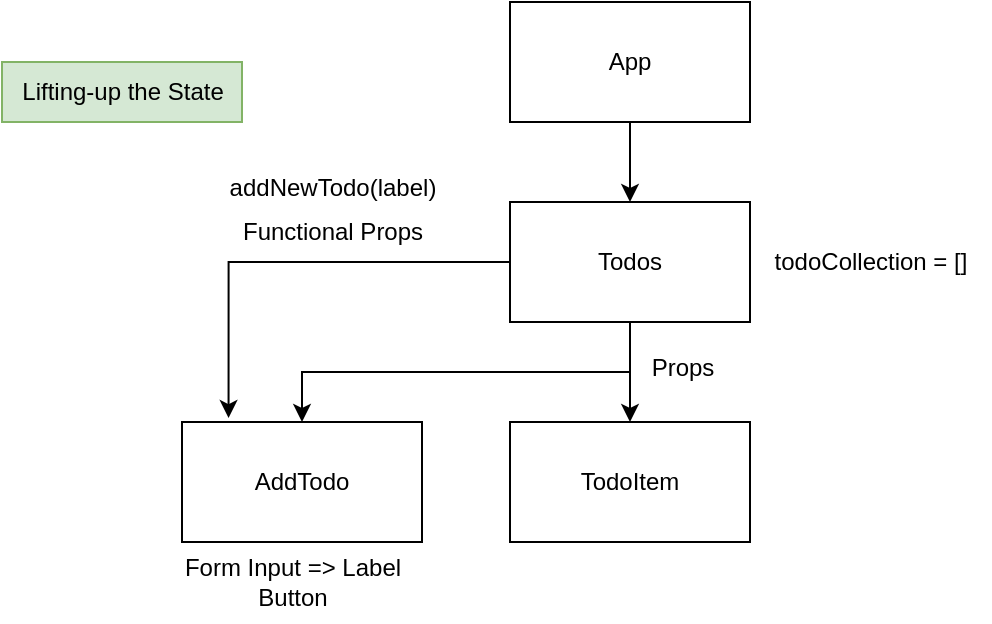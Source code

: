 <mxfile version="24.5.4" type="device" pages="4">
  <diagram name="Page-1" id="Hevl-AMzsBjUc1YduDZN">
    <mxGraphModel dx="668" dy="402" grid="1" gridSize="10" guides="1" tooltips="1" connect="1" arrows="1" fold="1" page="1" pageScale="1" pageWidth="827" pageHeight="1169" math="0" shadow="0">
      <root>
        <mxCell id="0" />
        <mxCell id="1" parent="0" />
        <mxCell id="ePhVuoGyEKzJjKFXRUKT-3" value="" style="edgeStyle=orthogonalEdgeStyle;rounded=0;orthogonalLoop=1;jettySize=auto;html=1;" edge="1" parent="1" source="ePhVuoGyEKzJjKFXRUKT-1" target="ePhVuoGyEKzJjKFXRUKT-2">
          <mxGeometry relative="1" as="geometry" />
        </mxCell>
        <mxCell id="ePhVuoGyEKzJjKFXRUKT-1" value="App" style="rounded=0;whiteSpace=wrap;html=1;" vertex="1" parent="1">
          <mxGeometry x="354" y="120" width="120" height="60" as="geometry" />
        </mxCell>
        <mxCell id="ePhVuoGyEKzJjKFXRUKT-5" value="" style="edgeStyle=orthogonalEdgeStyle;rounded=0;orthogonalLoop=1;jettySize=auto;html=1;" edge="1" parent="1" source="ePhVuoGyEKzJjKFXRUKT-2" target="ePhVuoGyEKzJjKFXRUKT-4">
          <mxGeometry relative="1" as="geometry" />
        </mxCell>
        <mxCell id="ePhVuoGyEKzJjKFXRUKT-9" style="edgeStyle=orthogonalEdgeStyle;rounded=0;orthogonalLoop=1;jettySize=auto;html=1;exitX=0.5;exitY=1;exitDx=0;exitDy=0;" edge="1" parent="1" source="ePhVuoGyEKzJjKFXRUKT-2" target="ePhVuoGyEKzJjKFXRUKT-8">
          <mxGeometry relative="1" as="geometry" />
        </mxCell>
        <mxCell id="ePhVuoGyEKzJjKFXRUKT-2" value="Todos" style="whiteSpace=wrap;html=1;rounded=0;" vertex="1" parent="1">
          <mxGeometry x="354" y="220" width="120" height="60" as="geometry" />
        </mxCell>
        <mxCell id="ePhVuoGyEKzJjKFXRUKT-4" value="TodoItem" style="whiteSpace=wrap;html=1;rounded=0;" vertex="1" parent="1">
          <mxGeometry x="354" y="330" width="120" height="60" as="geometry" />
        </mxCell>
        <mxCell id="ePhVuoGyEKzJjKFXRUKT-6" value="todoCollection = []" style="text;html=1;align=center;verticalAlign=middle;resizable=0;points=[];autosize=1;strokeColor=none;fillColor=none;" vertex="1" parent="1">
          <mxGeometry x="474" y="235" width="120" height="30" as="geometry" />
        </mxCell>
        <mxCell id="ePhVuoGyEKzJjKFXRUKT-7" value="Props" style="text;html=1;align=center;verticalAlign=middle;resizable=0;points=[];autosize=1;strokeColor=none;fillColor=none;" vertex="1" parent="1">
          <mxGeometry x="415" y="288" width="50" height="30" as="geometry" />
        </mxCell>
        <mxCell id="ePhVuoGyEKzJjKFXRUKT-8" value="AddTodo" style="rounded=0;whiteSpace=wrap;html=1;" vertex="1" parent="1">
          <mxGeometry x="190" y="330" width="120" height="60" as="geometry" />
        </mxCell>
        <mxCell id="ePhVuoGyEKzJjKFXRUKT-11" value="Form Input =&amp;gt; Label&lt;div&gt;Button&lt;/div&gt;" style="text;html=1;align=center;verticalAlign=middle;resizable=0;points=[];autosize=1;strokeColor=none;fillColor=none;" vertex="1" parent="1">
          <mxGeometry x="180" y="390" width="130" height="40" as="geometry" />
        </mxCell>
        <mxCell id="IcfJ62NrXJ0ByjA_jDQI-1" value="Lifting-up the State" style="text;html=1;align=center;verticalAlign=middle;resizable=0;points=[];autosize=1;strokeColor=#82b366;fillColor=#d5e8d4;" vertex="1" parent="1">
          <mxGeometry x="100" y="150" width="120" height="30" as="geometry" />
        </mxCell>
        <mxCell id="IcfJ62NrXJ0ByjA_jDQI-2" style="edgeStyle=orthogonalEdgeStyle;rounded=0;orthogonalLoop=1;jettySize=auto;html=1;exitX=0;exitY=0.5;exitDx=0;exitDy=0;entryX=0.194;entryY=-0.033;entryDx=0;entryDy=0;entryPerimeter=0;" edge="1" parent="1" source="ePhVuoGyEKzJjKFXRUKT-2" target="ePhVuoGyEKzJjKFXRUKT-8">
          <mxGeometry relative="1" as="geometry" />
        </mxCell>
        <mxCell id="IcfJ62NrXJ0ByjA_jDQI-3" value="Functional Props" style="text;html=1;align=center;verticalAlign=middle;resizable=0;points=[];autosize=1;strokeColor=none;fillColor=none;" vertex="1" parent="1">
          <mxGeometry x="210" y="220" width="110" height="30" as="geometry" />
        </mxCell>
        <mxCell id="IcfJ62NrXJ0ByjA_jDQI-4" value="addNewTodo(label)" style="text;html=1;align=center;verticalAlign=middle;resizable=0;points=[];autosize=1;strokeColor=none;fillColor=none;" vertex="1" parent="1">
          <mxGeometry x="200" y="198" width="130" height="30" as="geometry" />
        </mxCell>
      </root>
    </mxGraphModel>
  </diagram>
  <diagram id="eZqiI762y1Jxm2rBwzAH" name="Page-2">
    <mxGraphModel dx="716" dy="431" grid="1" gridSize="10" guides="1" tooltips="1" connect="1" arrows="1" fold="1" page="1" pageScale="1" pageWidth="827" pageHeight="1169" math="0" shadow="0">
      <root>
        <mxCell id="0" />
        <mxCell id="1" parent="0" />
        <mxCell id="L5GpwO2qSB0uAisdxpCJ-3" style="edgeStyle=orthogonalEdgeStyle;rounded=0;orthogonalLoop=1;jettySize=auto;html=1;exitX=0.5;exitY=0;exitDx=0;exitDy=0;entryX=0.5;entryY=0;entryDx=0;entryDy=0;" edge="1" parent="1" source="L5GpwO2qSB0uAisdxpCJ-1" target="L5GpwO2qSB0uAisdxpCJ-2">
          <mxGeometry relative="1" as="geometry">
            <Array as="points">
              <mxPoint x="210" y="100" />
              <mxPoint x="570" y="100" />
            </Array>
          </mxGeometry>
        </mxCell>
        <mxCell id="L5GpwO2qSB0uAisdxpCJ-1" value="Code&lt;div&gt;&amp;lt;Label&amp;gt;&lt;/div&gt;" style="rounded=0;whiteSpace=wrap;html=1;" vertex="1" parent="1">
          <mxGeometry x="150" y="160" width="120" height="60" as="geometry" />
        </mxCell>
        <mxCell id="L5GpwO2qSB0uAisdxpCJ-4" style="edgeStyle=orthogonalEdgeStyle;rounded=0;orthogonalLoop=1;jettySize=auto;html=1;exitX=0.5;exitY=1;exitDx=0;exitDy=0;entryX=0.5;entryY=1;entryDx=0;entryDy=0;" edge="1" parent="1" source="L5GpwO2qSB0uAisdxpCJ-2" target="L5GpwO2qSB0uAisdxpCJ-1">
          <mxGeometry relative="1" as="geometry">
            <Array as="points">
              <mxPoint x="570" y="270" />
              <mxPoint x="210" y="270" />
            </Array>
          </mxGeometry>
        </mxCell>
        <mxCell id="L5GpwO2qSB0uAisdxpCJ-2" value="Template / UI / View" style="rounded=0;whiteSpace=wrap;html=1;" vertex="1" parent="1">
          <mxGeometry x="510" y="160" width="120" height="60" as="geometry" />
        </mxCell>
        <mxCell id="L5GpwO2qSB0uAisdxpCJ-5" value="2 way data binding" style="text;html=1;align=center;verticalAlign=middle;resizable=0;points=[];autosize=1;strokeColor=none;fillColor=none;" vertex="1" parent="1">
          <mxGeometry x="310" y="300" width="120" height="30" as="geometry" />
        </mxCell>
      </root>
    </mxGraphModel>
  </diagram>
  <diagram id="MpJeVCxnpSVYbhoWsKwH" name="Page-3">
    <mxGraphModel dx="871" dy="524" grid="1" gridSize="10" guides="1" tooltips="1" connect="1" arrows="1" fold="1" page="1" pageScale="1" pageWidth="827" pageHeight="1169" math="0" shadow="0">
      <root>
        <mxCell id="0" />
        <mxCell id="1" parent="0" />
        <mxCell id="IXq8Pbd0kpnV8R-336v6-3" value="" style="edgeStyle=orthogonalEdgeStyle;rounded=0;orthogonalLoop=1;jettySize=auto;html=1;" edge="1" parent="1" source="IXq8Pbd0kpnV8R-336v6-1" target="IXq8Pbd0kpnV8R-336v6-2">
          <mxGeometry relative="1" as="geometry" />
        </mxCell>
        <mxCell id="IXq8Pbd0kpnV8R-336v6-5" style="edgeStyle=orthogonalEdgeStyle;rounded=0;orthogonalLoop=1;jettySize=auto;html=1;exitX=0.5;exitY=1;exitDx=0;exitDy=0;" edge="1" parent="1" source="IXq8Pbd0kpnV8R-336v6-1" target="IXq8Pbd0kpnV8R-336v6-4">
          <mxGeometry relative="1" as="geometry" />
        </mxCell>
        <mxCell id="IXq8Pbd0kpnV8R-336v6-1" value="App" style="rounded=0;whiteSpace=wrap;html=1;" vertex="1" parent="1">
          <mxGeometry x="330" y="230" width="120" height="60" as="geometry" />
        </mxCell>
        <mxCell id="IXq8Pbd0kpnV8R-336v6-7" value="" style="edgeStyle=orthogonalEdgeStyle;rounded=0;orthogonalLoop=1;jettySize=auto;html=1;" edge="1" parent="1" source="IXq8Pbd0kpnV8R-336v6-2" target="IXq8Pbd0kpnV8R-336v6-6">
          <mxGeometry relative="1" as="geometry" />
        </mxCell>
        <mxCell id="IXq8Pbd0kpnV8R-336v6-9" style="edgeStyle=orthogonalEdgeStyle;rounded=0;orthogonalLoop=1;jettySize=auto;html=1;exitX=0.5;exitY=1;exitDx=0;exitDy=0;entryX=0.5;entryY=0;entryDx=0;entryDy=0;" edge="1" parent="1" source="IXq8Pbd0kpnV8R-336v6-2" target="IXq8Pbd0kpnV8R-336v6-8">
          <mxGeometry relative="1" as="geometry" />
        </mxCell>
        <mxCell id="IXq8Pbd0kpnV8R-336v6-2" value="Comp A" style="rounded=0;whiteSpace=wrap;html=1;" vertex="1" parent="1">
          <mxGeometry x="270" y="370" width="120" height="60" as="geometry" />
        </mxCell>
        <mxCell id="IXq8Pbd0kpnV8R-336v6-12" style="edgeStyle=orthogonalEdgeStyle;rounded=0;orthogonalLoop=1;jettySize=auto;html=1;exitX=0.5;exitY=1;exitDx=0;exitDy=0;entryX=0.5;entryY=0;entryDx=0;entryDy=0;" edge="1" parent="1" source="IXq8Pbd0kpnV8R-336v6-4" target="IXq8Pbd0kpnV8R-336v6-10">
          <mxGeometry relative="1" as="geometry" />
        </mxCell>
        <mxCell id="IXq8Pbd0kpnV8R-336v6-13" style="edgeStyle=orthogonalEdgeStyle;rounded=0;orthogonalLoop=1;jettySize=auto;html=1;exitX=0.5;exitY=1;exitDx=0;exitDy=0;" edge="1" parent="1" source="IXq8Pbd0kpnV8R-336v6-4" target="IXq8Pbd0kpnV8R-336v6-11">
          <mxGeometry relative="1" as="geometry" />
        </mxCell>
        <mxCell id="IXq8Pbd0kpnV8R-336v6-4" value="Comp B" style="rounded=0;whiteSpace=wrap;html=1;" vertex="1" parent="1">
          <mxGeometry x="420" y="370" width="120" height="60" as="geometry" />
        </mxCell>
        <mxCell id="IXq8Pbd0kpnV8R-336v6-16" style="edgeStyle=orthogonalEdgeStyle;rounded=0;orthogonalLoop=1;jettySize=auto;html=1;exitX=0.5;exitY=1;exitDx=0;exitDy=0;" edge="1" parent="1" source="IXq8Pbd0kpnV8R-336v6-6" target="IXq8Pbd0kpnV8R-336v6-14">
          <mxGeometry relative="1" as="geometry" />
        </mxCell>
        <mxCell id="IXq8Pbd0kpnV8R-336v6-17" style="edgeStyle=orthogonalEdgeStyle;rounded=0;orthogonalLoop=1;jettySize=auto;html=1;exitX=0.5;exitY=1;exitDx=0;exitDy=0;entryX=0.5;entryY=0;entryDx=0;entryDy=0;" edge="1" parent="1" source="IXq8Pbd0kpnV8R-336v6-6" target="IXq8Pbd0kpnV8R-336v6-15">
          <mxGeometry relative="1" as="geometry" />
        </mxCell>
        <mxCell id="IXq8Pbd0kpnV8R-336v6-6" value="Comp A1" style="rounded=0;whiteSpace=wrap;html=1;" vertex="1" parent="1">
          <mxGeometry x="210" y="470" width="120" height="60" as="geometry" />
        </mxCell>
        <mxCell id="IXq8Pbd0kpnV8R-336v6-8" value="Comp A2" style="rounded=0;whiteSpace=wrap;html=1;" vertex="1" parent="1">
          <mxGeometry x="354" y="470" width="120" height="60" as="geometry" />
        </mxCell>
        <mxCell id="IXq8Pbd0kpnV8R-336v6-10" value="Comp B1" style="rounded=0;whiteSpace=wrap;html=1;" vertex="1" parent="1">
          <mxGeometry x="510" y="470" width="120" height="60" as="geometry" />
        </mxCell>
        <mxCell id="IXq8Pbd0kpnV8R-336v6-11" value="Comp B2" style="rounded=0;whiteSpace=wrap;html=1;" vertex="1" parent="1">
          <mxGeometry x="654" y="470" width="120" height="60" as="geometry" />
        </mxCell>
        <mxCell id="IXq8Pbd0kpnV8R-336v6-14" value="Comp A11" style="rounded=0;whiteSpace=wrap;html=1;fillColor=#d5e8d4;strokeColor=#82b366;" vertex="1" parent="1">
          <mxGeometry x="110" y="590" width="120" height="60" as="geometry" />
        </mxCell>
        <mxCell id="IXq8Pbd0kpnV8R-336v6-15" value="Comp A112" style="rounded=0;whiteSpace=wrap;html=1;" vertex="1" parent="1">
          <mxGeometry x="254" y="590" width="120" height="60" as="geometry" />
        </mxCell>
        <mxCell id="IXq8Pbd0kpnV8R-336v6-18" value="App Components Tree Structure" style="text;strokeColor=none;fillColor=none;html=1;fontSize=24;fontStyle=1;verticalAlign=middle;align=center;" vertex="1" parent="1">
          <mxGeometry x="364" y="150" width="100" height="40" as="geometry" />
        </mxCell>
        <mxCell id="IXq8Pbd0kpnV8R-336v6-19" value="Model" style="text;html=1;align=center;verticalAlign=middle;resizable=0;points=[];autosize=1;strokeColor=none;fillColor=none;" vertex="1" parent="1">
          <mxGeometry x="135" y="333" width="60" height="30" as="geometry" />
        </mxCell>
        <mxCell id="IXq8Pbd0kpnV8R-336v6-24" style="edgeStyle=orthogonalEdgeStyle;rounded=0;orthogonalLoop=1;jettySize=auto;html=1;exitX=0.5;exitY=0;exitDx=0;exitDy=0;entryX=0;entryY=0.5;entryDx=0;entryDy=0;" edge="1" parent="1" source="IXq8Pbd0kpnV8R-336v6-23" target="IXq8Pbd0kpnV8R-336v6-1">
          <mxGeometry relative="1" as="geometry" />
        </mxCell>
        <mxCell id="IXq8Pbd0kpnV8R-336v6-26" style="edgeStyle=orthogonalEdgeStyle;rounded=0;orthogonalLoop=1;jettySize=auto;html=1;exitX=0.5;exitY=1;exitDx=0;exitDy=0;entryX=0;entryY=0.5;entryDx=0;entryDy=0;" edge="1" parent="1" source="IXq8Pbd0kpnV8R-336v6-23" target="IXq8Pbd0kpnV8R-336v6-14">
          <mxGeometry relative="1" as="geometry" />
        </mxCell>
        <mxCell id="IXq8Pbd0kpnV8R-336v6-23" value="Context API" style="ellipse;whiteSpace=wrap;html=1;" vertex="1" parent="1">
          <mxGeometry x="20" y="308" width="120" height="80" as="geometry" />
        </mxCell>
        <mxCell id="IXq8Pbd0kpnV8R-336v6-25" value="Provider" style="text;html=1;align=center;verticalAlign=middle;resizable=0;points=[];autosize=1;strokeColor=none;fillColor=none;fontStyle=1" vertex="1" parent="1">
          <mxGeometry x="175" y="230" width="70" height="30" as="geometry" />
        </mxCell>
        <mxCell id="IXq8Pbd0kpnV8R-336v6-27" value="Consumer" style="text;html=1;align=center;verticalAlign=middle;resizable=0;points=[];autosize=1;strokeColor=none;fillColor=none;" vertex="1" parent="1">
          <mxGeometry x="75" y="458" width="80" height="30" as="geometry" />
        </mxCell>
        <mxCell id="IXq8Pbd0kpnV8R-336v6-28" value="useContext()" style="text;html=1;align=center;verticalAlign=middle;resizable=0;points=[];autosize=1;strokeColor=none;fillColor=none;" vertex="1" parent="1">
          <mxGeometry x="125" y="650" width="90" height="30" as="geometry" />
        </mxCell>
      </root>
    </mxGraphModel>
  </diagram>
  <diagram id="utc_2dGzlLNReiK4hTM9" name="Page-4">
    <mxGraphModel dx="508" dy="402" grid="1" gridSize="10" guides="1" tooltips="1" connect="1" arrows="1" fold="1" page="1" pageScale="1" pageWidth="827" pageHeight="1169" math="0" shadow="0">
      <root>
        <mxCell id="0" />
        <mxCell id="1" parent="0" />
        <mxCell id="rDR16IK84TPLXO5MGv5C-1" value="Redux Data Flow" style="text;strokeColor=none;fillColor=none;html=1;fontSize=24;fontStyle=1;verticalAlign=middle;align=center;" vertex="1" parent="1">
          <mxGeometry x="364" y="50" width="100" height="40" as="geometry" />
        </mxCell>
        <mxCell id="rDR16IK84TPLXO5MGv5C-4" value="" style="edgeStyle=orthogonalEdgeStyle;rounded=0;orthogonalLoop=1;jettySize=auto;html=1;" edge="1" parent="1" source="rDR16IK84TPLXO5MGv5C-2" target="rDR16IK84TPLXO5MGv5C-3">
          <mxGeometry relative="1" as="geometry" />
        </mxCell>
        <mxCell id="rDR16IK84TPLXO5MGv5C-2" value="View (React App)" style="rounded=0;whiteSpace=wrap;html=1;" vertex="1" parent="1">
          <mxGeometry x="155" y="150" width="120" height="60" as="geometry" />
        </mxCell>
        <mxCell id="rDR16IK84TPLXO5MGv5C-7" value="" style="edgeStyle=orthogonalEdgeStyle;rounded=0;orthogonalLoop=1;jettySize=auto;html=1;dashed=1;dashPattern=1 4;" edge="1" parent="1" source="rDR16IK84TPLXO5MGv5C-3" target="rDR16IK84TPLXO5MGv5C-6">
          <mxGeometry relative="1" as="geometry" />
        </mxCell>
        <mxCell id="rDR16IK84TPLXO5MGv5C-3" value="Action" style="whiteSpace=wrap;html=1;rounded=0;" vertex="1" parent="1">
          <mxGeometry x="155" y="290" width="120" height="60" as="geometry" />
        </mxCell>
        <mxCell id="rDR16IK84TPLXO5MGv5C-5" value="dispatch()" style="text;html=1;align=center;verticalAlign=middle;resizable=0;points=[];autosize=1;strokeColor=none;fillColor=none;" vertex="1" parent="1">
          <mxGeometry x="215" y="228" width="80" height="30" as="geometry" />
        </mxCell>
        <mxCell id="rDR16IK84TPLXO5MGv5C-11" value="" style="edgeStyle=orthogonalEdgeStyle;rounded=0;orthogonalLoop=1;jettySize=auto;html=1;" edge="1" parent="1" source="rDR16IK84TPLXO5MGv5C-6" target="rDR16IK84TPLXO5MGv5C-10">
          <mxGeometry relative="1" as="geometry" />
        </mxCell>
        <mxCell id="rDR16IK84TPLXO5MGv5C-6" value="Reducer" style="whiteSpace=wrap;html=1;rounded=0;" vertex="1" parent="1">
          <mxGeometry x="499" y="290" width="120" height="60" as="geometry" />
        </mxCell>
        <mxCell id="rDR16IK84TPLXO5MGv5C-8" value="{ type : &quot;&quot;, payload?: &quot;&quot;}" style="text;html=1;align=center;verticalAlign=middle;resizable=0;points=[];autosize=1;strokeColor=none;fillColor=none;" vertex="1" parent="1">
          <mxGeometry x="10" y="310" width="150" height="30" as="geometry" />
        </mxCell>
        <mxCell id="rDR16IK84TPLXO5MGv5C-9" value="(prevState, action) =&amp;gt; newState" style="text;html=1;align=center;verticalAlign=middle;resizable=0;points=[];autosize=1;strokeColor=none;fillColor=none;" vertex="1" parent="1">
          <mxGeometry x="570" y="350" width="190" height="30" as="geometry" />
        </mxCell>
        <mxCell id="rDR16IK84TPLXO5MGv5C-12" style="edgeStyle=orthogonalEdgeStyle;rounded=0;orthogonalLoop=1;jettySize=auto;html=1;exitX=0;exitY=0.5;exitDx=0;exitDy=0;entryX=1;entryY=0.5;entryDx=0;entryDy=0;" edge="1" parent="1" source="rDR16IK84TPLXO5MGv5C-10" target="rDR16IK84TPLXO5MGv5C-2">
          <mxGeometry relative="1" as="geometry" />
        </mxCell>
        <mxCell id="rDR16IK84TPLXO5MGv5C-10" value="Store&lt;div&gt;{ state1, state2, state3....}&lt;/div&gt;" style="whiteSpace=wrap;html=1;rounded=0;" vertex="1" parent="1">
          <mxGeometry x="499" y="150" width="120" height="60" as="geometry" />
        </mxCell>
        <mxCell id="rDR16IK84TPLXO5MGv5C-13" value="subscribe()" style="text;html=1;align=center;verticalAlign=middle;resizable=0;points=[];autosize=1;strokeColor=none;fillColor=none;" vertex="1" parent="1">
          <mxGeometry x="325" y="138" width="80" height="30" as="geometry" />
        </mxCell>
        <mxCell id="rDR16IK84TPLXO5MGv5C-16" style="edgeStyle=orthogonalEdgeStyle;rounded=0;orthogonalLoop=1;jettySize=auto;html=1;exitX=1;exitY=0.5;exitDx=0;exitDy=0;" edge="1" parent="1" source="rDR16IK84TPLXO5MGv5C-14" target="rDR16IK84TPLXO5MGv5C-6">
          <mxGeometry relative="1" as="geometry" />
        </mxCell>
        <mxCell id="rDR16IK84TPLXO5MGv5C-14" value="Middleware" style="rounded=0;whiteSpace=wrap;html=1;" vertex="1" parent="1">
          <mxGeometry x="330" y="430" width="120" height="60" as="geometry" />
        </mxCell>
        <mxCell id="rDR16IK84TPLXO5MGv5C-15" style="edgeStyle=orthogonalEdgeStyle;rounded=0;orthogonalLoop=1;jettySize=auto;html=1;exitX=0.5;exitY=1;exitDx=0;exitDy=0;entryX=-0.003;entryY=0.606;entryDx=0;entryDy=0;entryPerimeter=0;" edge="1" parent="1" source="rDR16IK84TPLXO5MGv5C-3" target="rDR16IK84TPLXO5MGv5C-14">
          <mxGeometry relative="1" as="geometry" />
        </mxCell>
        <mxCell id="rDR16IK84TPLXO5MGv5C-17" value="Async Code" style="text;html=1;align=center;verticalAlign=middle;resizable=0;points=[];autosize=1;strokeColor=none;fillColor=none;" vertex="1" parent="1">
          <mxGeometry x="345" y="490" width="90" height="30" as="geometry" />
        </mxCell>
      </root>
    </mxGraphModel>
  </diagram>
</mxfile>
